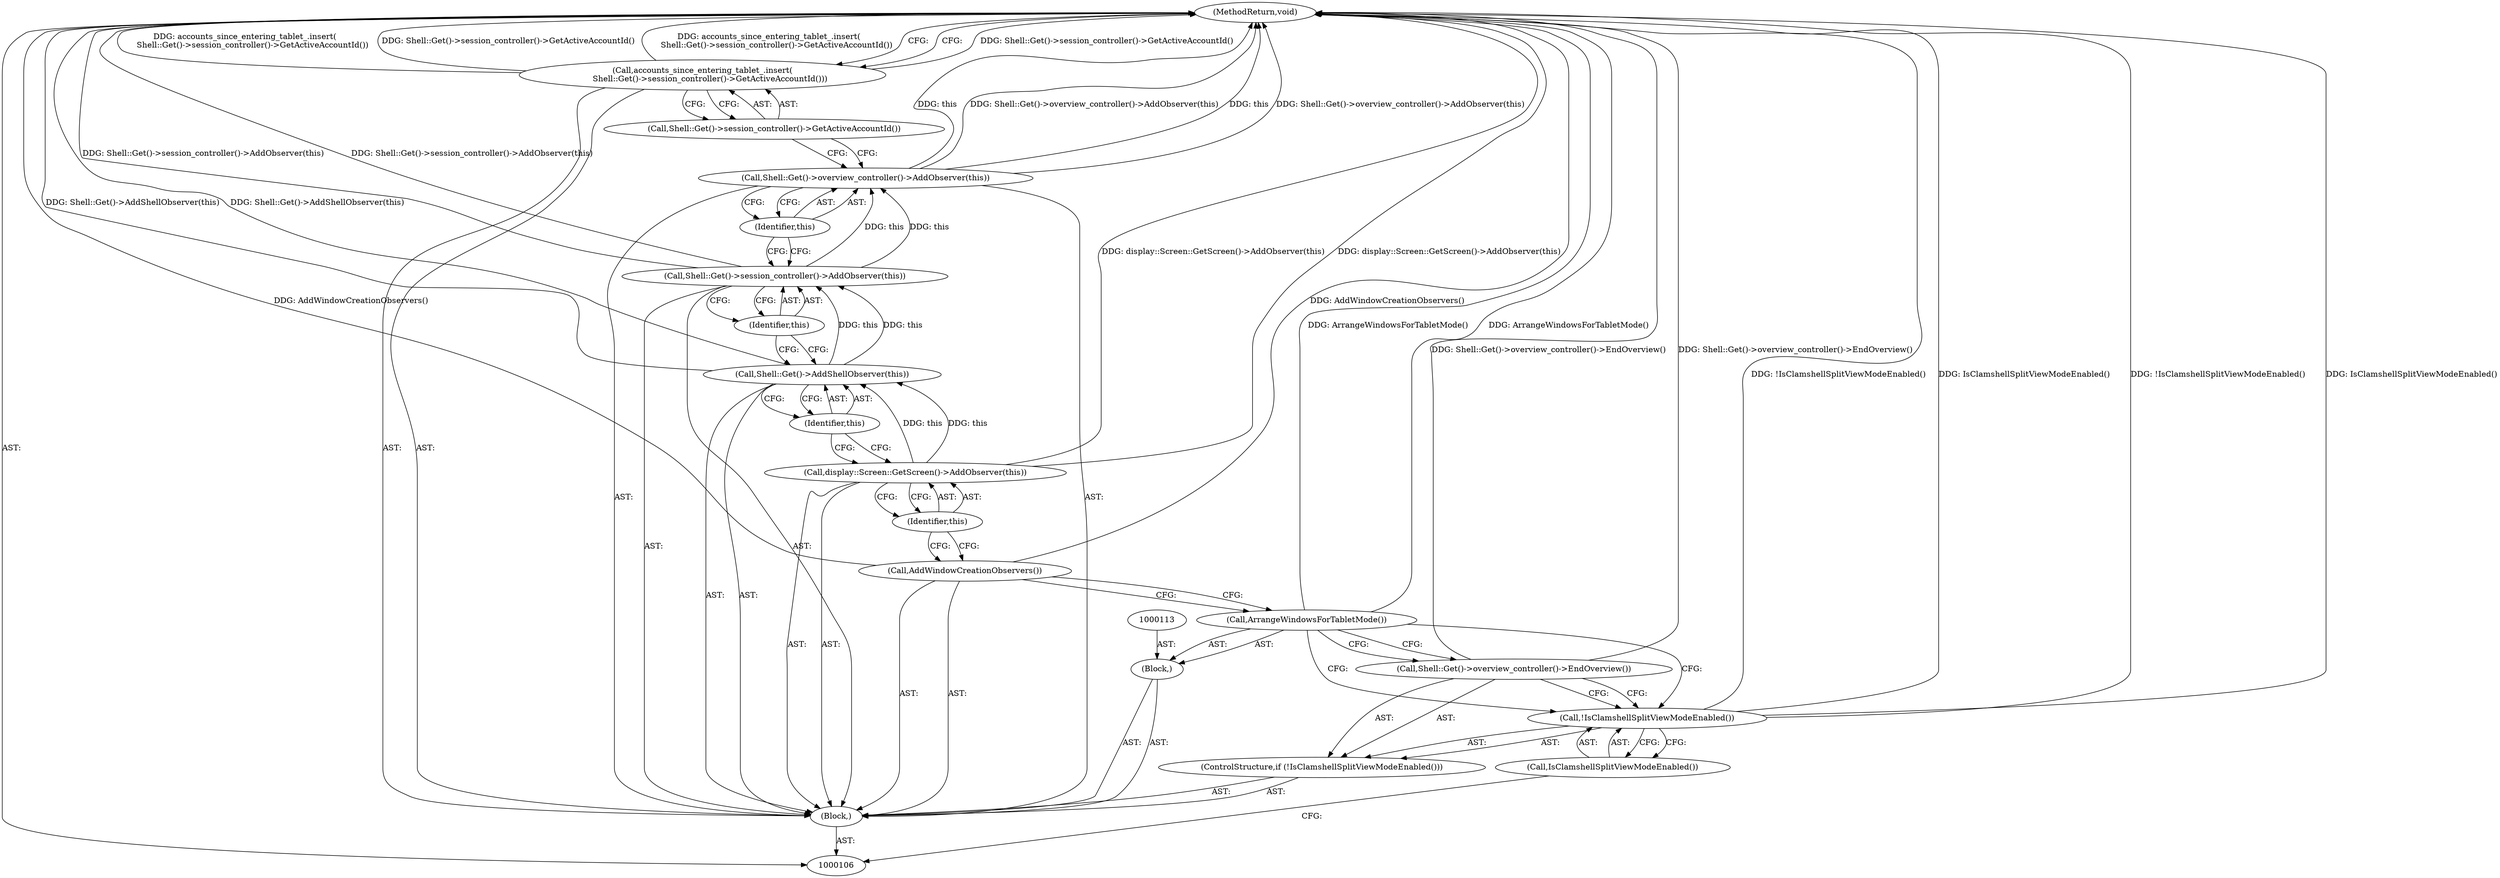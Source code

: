 digraph "0_Chrome_13e1002277287ed0090b2ca76c2d01545e677935_1" {
"1000126" [label="(MethodReturn,void)"];
"1000107" [label="(Block,)"];
"1000112" [label="(Block,)"];
"1000114" [label="(Call,ArrangeWindowsForTabletMode())"];
"1000115" [label="(Call,AddWindowCreationObservers())"];
"1000116" [label="(Call,display::Screen::GetScreen()->AddObserver(this))"];
"1000117" [label="(Identifier,this)"];
"1000118" [label="(Call,Shell::Get()->AddShellObserver(this))"];
"1000119" [label="(Identifier,this)"];
"1000120" [label="(Call,Shell::Get()->session_controller()->AddObserver(this))"];
"1000121" [label="(Identifier,this)"];
"1000122" [label="(Call,Shell::Get()->overview_controller()->AddObserver(this))"];
"1000123" [label="(Identifier,this)"];
"1000124" [label="(Call,accounts_since_entering_tablet_.insert(\n      Shell::Get()->session_controller()->GetActiveAccountId()))"];
"1000125" [label="(Call,Shell::Get()->session_controller()->GetActiveAccountId())"];
"1000108" [label="(ControlStructure,if (!IsClamshellSplitViewModeEnabled()))"];
"1000109" [label="(Call,!IsClamshellSplitViewModeEnabled())"];
"1000110" [label="(Call,IsClamshellSplitViewModeEnabled())"];
"1000111" [label="(Call,Shell::Get()->overview_controller()->EndOverview())"];
"1000126" -> "1000106"  [label="AST: "];
"1000126" -> "1000124"  [label="CFG: "];
"1000124" -> "1000126"  [label="DDG: Shell::Get()->session_controller()->GetActiveAccountId()"];
"1000124" -> "1000126"  [label="DDG: accounts_since_entering_tablet_.insert(\n      Shell::Get()->session_controller()->GetActiveAccountId())"];
"1000114" -> "1000126"  [label="DDG: ArrangeWindowsForTabletMode()"];
"1000122" -> "1000126"  [label="DDG: this"];
"1000122" -> "1000126"  [label="DDG: Shell::Get()->overview_controller()->AddObserver(this)"];
"1000115" -> "1000126"  [label="DDG: AddWindowCreationObservers()"];
"1000118" -> "1000126"  [label="DDG: Shell::Get()->AddShellObserver(this)"];
"1000109" -> "1000126"  [label="DDG: !IsClamshellSplitViewModeEnabled()"];
"1000109" -> "1000126"  [label="DDG: IsClamshellSplitViewModeEnabled()"];
"1000120" -> "1000126"  [label="DDG: Shell::Get()->session_controller()->AddObserver(this)"];
"1000111" -> "1000126"  [label="DDG: Shell::Get()->overview_controller()->EndOverview()"];
"1000116" -> "1000126"  [label="DDG: display::Screen::GetScreen()->AddObserver(this)"];
"1000107" -> "1000106"  [label="AST: "];
"1000108" -> "1000107"  [label="AST: "];
"1000112" -> "1000107"  [label="AST: "];
"1000115" -> "1000107"  [label="AST: "];
"1000116" -> "1000107"  [label="AST: "];
"1000118" -> "1000107"  [label="AST: "];
"1000120" -> "1000107"  [label="AST: "];
"1000122" -> "1000107"  [label="AST: "];
"1000124" -> "1000107"  [label="AST: "];
"1000112" -> "1000107"  [label="AST: "];
"1000113" -> "1000112"  [label="AST: "];
"1000114" -> "1000112"  [label="AST: "];
"1000114" -> "1000112"  [label="AST: "];
"1000114" -> "1000111"  [label="CFG: "];
"1000114" -> "1000109"  [label="CFG: "];
"1000115" -> "1000114"  [label="CFG: "];
"1000114" -> "1000126"  [label="DDG: ArrangeWindowsForTabletMode()"];
"1000115" -> "1000107"  [label="AST: "];
"1000115" -> "1000114"  [label="CFG: "];
"1000117" -> "1000115"  [label="CFG: "];
"1000115" -> "1000126"  [label="DDG: AddWindowCreationObservers()"];
"1000116" -> "1000107"  [label="AST: "];
"1000116" -> "1000117"  [label="CFG: "];
"1000117" -> "1000116"  [label="AST: "];
"1000119" -> "1000116"  [label="CFG: "];
"1000116" -> "1000126"  [label="DDG: display::Screen::GetScreen()->AddObserver(this)"];
"1000116" -> "1000118"  [label="DDG: this"];
"1000117" -> "1000116"  [label="AST: "];
"1000117" -> "1000115"  [label="CFG: "];
"1000116" -> "1000117"  [label="CFG: "];
"1000118" -> "1000107"  [label="AST: "];
"1000118" -> "1000119"  [label="CFG: "];
"1000119" -> "1000118"  [label="AST: "];
"1000121" -> "1000118"  [label="CFG: "];
"1000118" -> "1000126"  [label="DDG: Shell::Get()->AddShellObserver(this)"];
"1000116" -> "1000118"  [label="DDG: this"];
"1000118" -> "1000120"  [label="DDG: this"];
"1000119" -> "1000118"  [label="AST: "];
"1000119" -> "1000116"  [label="CFG: "];
"1000118" -> "1000119"  [label="CFG: "];
"1000120" -> "1000107"  [label="AST: "];
"1000120" -> "1000121"  [label="CFG: "];
"1000121" -> "1000120"  [label="AST: "];
"1000123" -> "1000120"  [label="CFG: "];
"1000120" -> "1000126"  [label="DDG: Shell::Get()->session_controller()->AddObserver(this)"];
"1000118" -> "1000120"  [label="DDG: this"];
"1000120" -> "1000122"  [label="DDG: this"];
"1000121" -> "1000120"  [label="AST: "];
"1000121" -> "1000118"  [label="CFG: "];
"1000120" -> "1000121"  [label="CFG: "];
"1000122" -> "1000107"  [label="AST: "];
"1000122" -> "1000123"  [label="CFG: "];
"1000123" -> "1000122"  [label="AST: "];
"1000125" -> "1000122"  [label="CFG: "];
"1000122" -> "1000126"  [label="DDG: this"];
"1000122" -> "1000126"  [label="DDG: Shell::Get()->overview_controller()->AddObserver(this)"];
"1000120" -> "1000122"  [label="DDG: this"];
"1000123" -> "1000122"  [label="AST: "];
"1000123" -> "1000120"  [label="CFG: "];
"1000122" -> "1000123"  [label="CFG: "];
"1000124" -> "1000107"  [label="AST: "];
"1000124" -> "1000125"  [label="CFG: "];
"1000125" -> "1000124"  [label="AST: "];
"1000126" -> "1000124"  [label="CFG: "];
"1000124" -> "1000126"  [label="DDG: Shell::Get()->session_controller()->GetActiveAccountId()"];
"1000124" -> "1000126"  [label="DDG: accounts_since_entering_tablet_.insert(\n      Shell::Get()->session_controller()->GetActiveAccountId())"];
"1000125" -> "1000124"  [label="AST: "];
"1000125" -> "1000122"  [label="CFG: "];
"1000124" -> "1000125"  [label="CFG: "];
"1000108" -> "1000107"  [label="AST: "];
"1000109" -> "1000108"  [label="AST: "];
"1000111" -> "1000108"  [label="AST: "];
"1000109" -> "1000108"  [label="AST: "];
"1000109" -> "1000110"  [label="CFG: "];
"1000110" -> "1000109"  [label="AST: "];
"1000111" -> "1000109"  [label="CFG: "];
"1000114" -> "1000109"  [label="CFG: "];
"1000109" -> "1000126"  [label="DDG: !IsClamshellSplitViewModeEnabled()"];
"1000109" -> "1000126"  [label="DDG: IsClamshellSplitViewModeEnabled()"];
"1000110" -> "1000109"  [label="AST: "];
"1000110" -> "1000106"  [label="CFG: "];
"1000109" -> "1000110"  [label="CFG: "];
"1000111" -> "1000108"  [label="AST: "];
"1000111" -> "1000109"  [label="CFG: "];
"1000114" -> "1000111"  [label="CFG: "];
"1000111" -> "1000126"  [label="DDG: Shell::Get()->overview_controller()->EndOverview()"];
}
